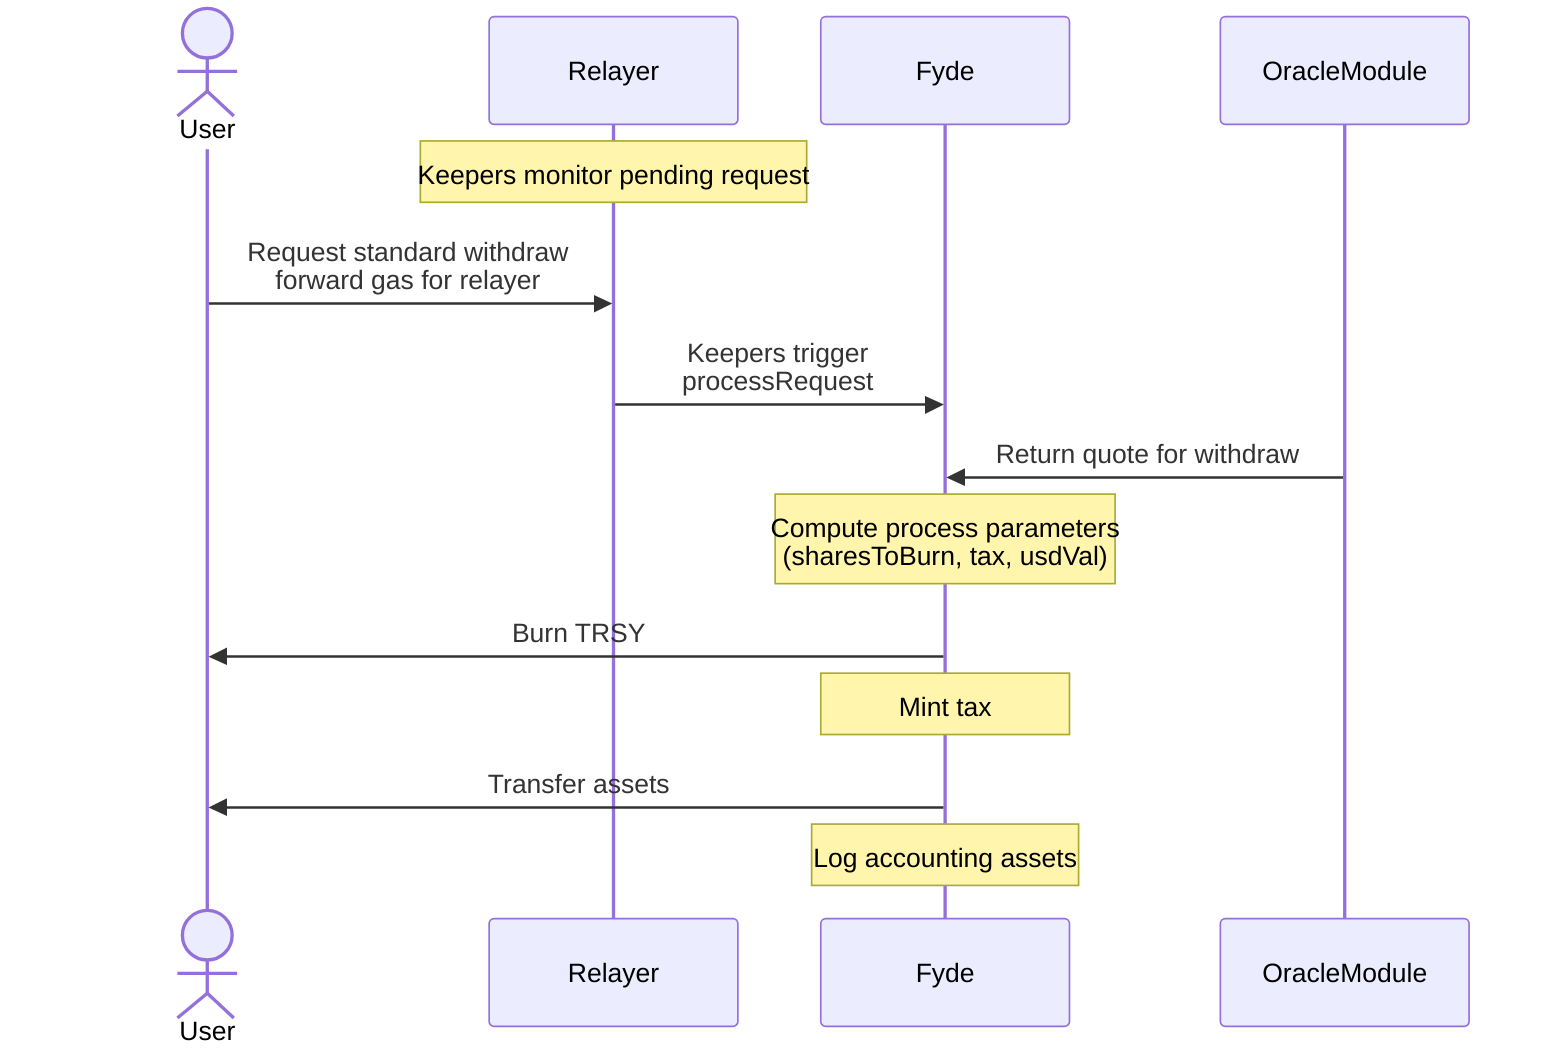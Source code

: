 sequenceDiagram
    actor User
    Note over Relayer: Keepers monitor pending request
    User ->> Relayer: Request standard withdraw <br/> forward gas for relayer
    Relayer ->> Fyde: Keepers trigger <br/> processRequest
    OracleModule ->> Fyde: Return quote for withdraw
    Note over Fyde: Compute process parameters <br/> (sharesToBurn, tax, usdVal)
    Fyde ->> User: Burn TRSY
    Note over Fyde: Mint tax
    Fyde ->> User: Transfer assets
    Note over Fyde: Log accounting assets
